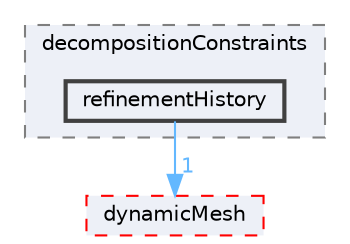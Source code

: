 digraph "libfvMeshTopoChangers/libfvMeshTopoChangers2D/parallel/decompose/decompositionMethods/decompositionConstraints/refinementHistory"
{
 // LATEX_PDF_SIZE
  bgcolor="transparent";
  edge [fontname=Helvetica,fontsize=10,labelfontname=Helvetica,labelfontsize=10];
  node [fontname=Helvetica,fontsize=10,shape=box,height=0.2,width=0.4];
  compound=true
  subgraph clusterdir_46369caab9f8d3a805647a97cf4cc4ba {
    graph [ bgcolor="#edf0f7", pencolor="grey50", label="decompositionConstraints", fontname=Helvetica,fontsize=10 style="filled,dashed", URL="dir_46369caab9f8d3a805647a97cf4cc4ba.html",tooltip=""]
  dir_a1e676789767541684fc953a269e9244 [label="refinementHistory", fillcolor="#edf0f7", color="grey25", style="filled,bold", URL="dir_a1e676789767541684fc953a269e9244.html",tooltip=""];
  }
  dir_ecf1541ac8efda98a1627dfa66d804ed [label="dynamicMesh", fillcolor="#edf0f7", color="red", style="filled,dashed", URL="dir_ecf1541ac8efda98a1627dfa66d804ed.html",tooltip=""];
  dir_a1e676789767541684fc953a269e9244->dir_ecf1541ac8efda98a1627dfa66d804ed [headlabel="1", labeldistance=1.5 headhref="dir_000029_000008.html" href="dir_000029_000008.html" color="steelblue1" fontcolor="steelblue1"];
}
